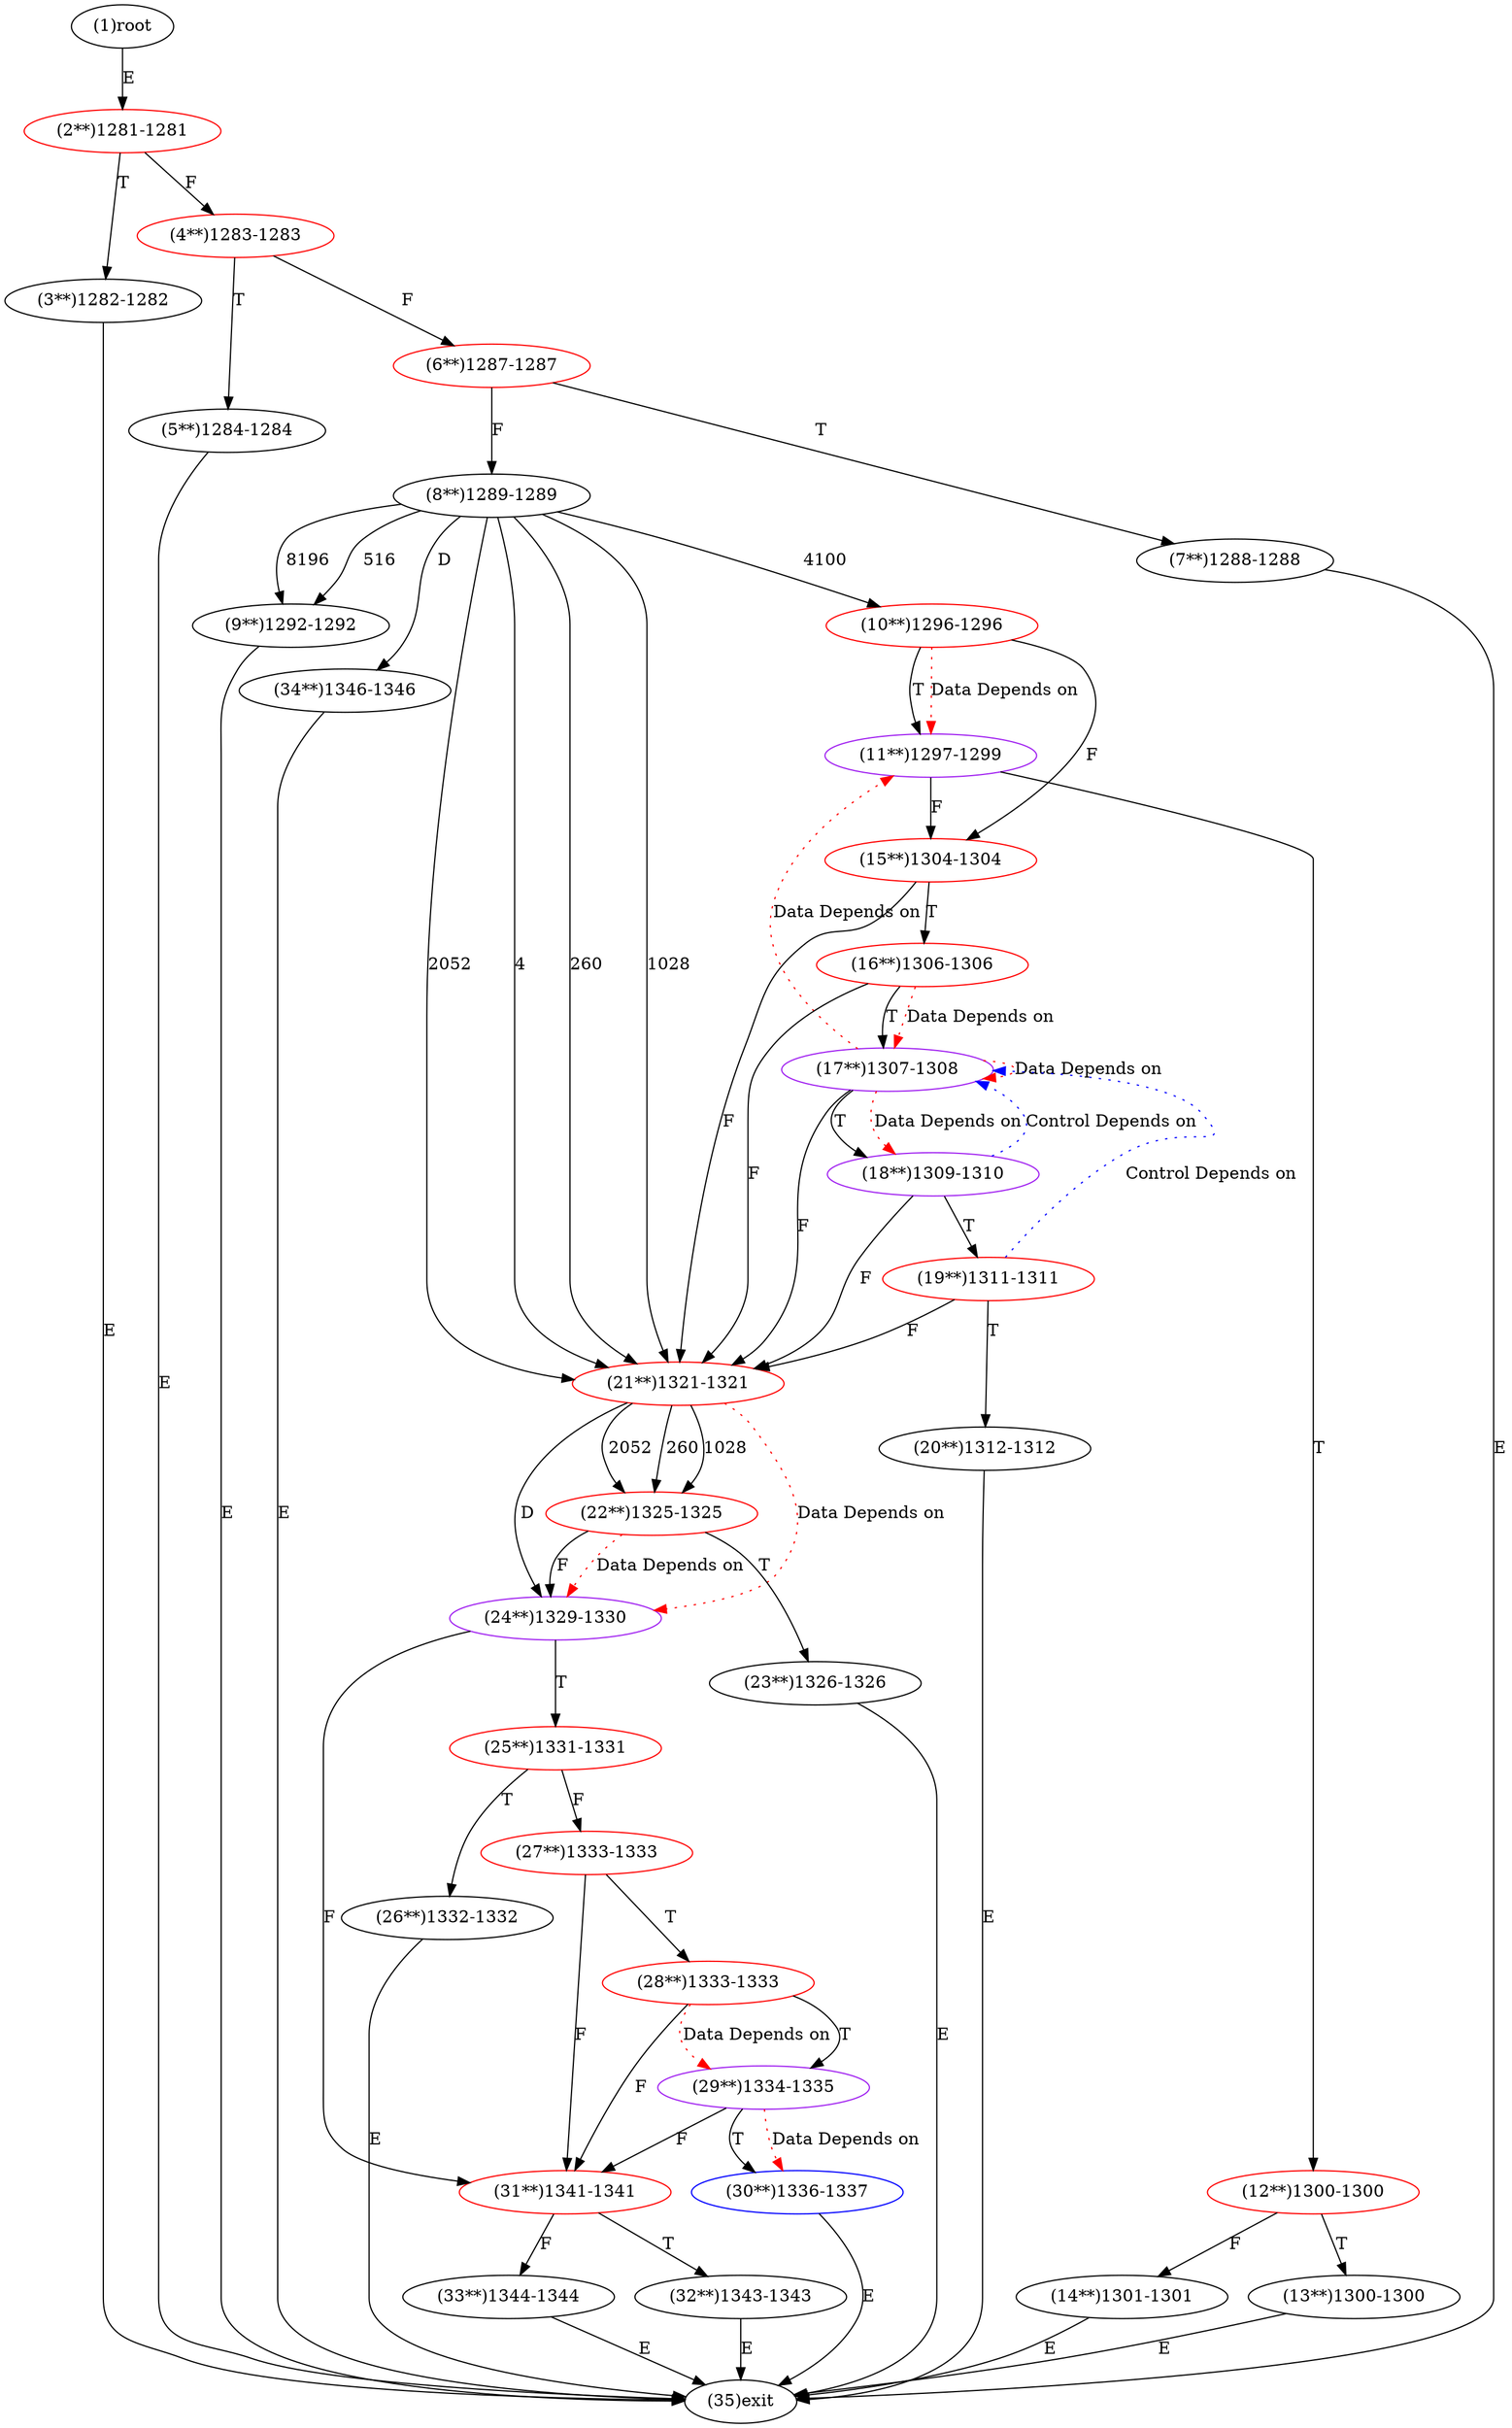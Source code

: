 digraph "" { 
1[ label="(1)root"];
2[ label="(2**)1281-1281",color=red];
3[ label="(3**)1282-1282"];
4[ label="(4**)1283-1283",color=red];
5[ label="(5**)1284-1284"];
6[ label="(6**)1287-1287",color=red];
7[ label="(7**)1288-1288"];
8[ label="(8**)1289-1289"];
9[ label="(9**)1292-1292"];
10[ label="(10**)1296-1296",color=red];
11[ label="(11**)1297-1299",color=purple];
12[ label="(12**)1300-1300",color=red];
13[ label="(13**)1300-1300"];
14[ label="(14**)1301-1301"];
15[ label="(15**)1304-1304",color=red];
17[ label="(17**)1307-1308",color=purple];
16[ label="(16**)1306-1306",color=red];
19[ label="(19**)1311-1311",color=red];
18[ label="(18**)1309-1310",color=purple];
21[ label="(21**)1321-1321",color=red];
20[ label="(20**)1312-1312"];
23[ label="(23**)1326-1326"];
22[ label="(22**)1325-1325",color=red];
25[ label="(25**)1331-1331",color=red];
24[ label="(24**)1329-1330",color=purple];
27[ label="(27**)1333-1333",color=red];
26[ label="(26**)1332-1332"];
29[ label="(29**)1334-1335",color=purple];
28[ label="(28**)1333-1333",color=red];
31[ label="(31**)1341-1341",color=red];
30[ label="(30**)1336-1337",color=blue];
34[ label="(34**)1346-1346"];
35[ label="(35)exit"];
32[ label="(32**)1343-1343"];
33[ label="(33**)1344-1344"];
1->2[ label="E"];
2->4[ label="F"];
2->3[ label="T"];
3->35[ label="E"];
4->6[ label="F"];
4->5[ label="T"];
5->35[ label="E"];
6->8[ label="F"];
6->7[ label="T"];
7->35[ label="E"];
8->21[ label="4"];
8->21[ label="260"];
8->9[ label="516"];
8->21[ label="1028"];
8->21[ label="2052"];
8->10[ label="4100"];
8->9[ label="8196"];
8->34[ label="D"];
9->35[ label="E"];
10->15[ label="F"];
10->11[ label="T"];
11->15[ label="F"];
11->12[ label="T"];
12->14[ label="F"];
12->13[ label="T"];
13->35[ label="E"];
14->35[ label="E"];
15->21[ label="F"];
15->16[ label="T"];
16->21[ label="F"];
16->17[ label="T"];
17->21[ label="F"];
17->18[ label="T"];
18->21[ label="F"];
18->19[ label="T"];
19->21[ label="F"];
19->20[ label="T"];
20->35[ label="E"];
21->22[ label="260"];
21->22[ label="1028"];
21->22[ label="2052"];
21->24[ label="D"];
22->24[ label="F"];
22->23[ label="T"];
23->35[ label="E"];
24->31[ label="F"];
24->25[ label="T"];
25->27[ label="F"];
25->26[ label="T"];
26->35[ label="E"];
27->31[ label="F"];
27->28[ label="T"];
28->31[ label="F"];
28->29[ label="T"];
29->31[ label="F"];
29->30[ label="T"];
30->35[ label="E"];
31->33[ label="F"];
31->32[ label="T"];
32->35[ label="E"];
33->35[ label="E"];
34->35[ label="E"];
10->11[ color="red" label="Data Depends on" style = dotted ];
17->17[ color="red" label="Data Depends on" style = dotted ];
17->18[ color="red" label="Data Depends on" style = dotted ];
17->11[ color="red" label="Data Depends on" style = dotted ];
16->17[ color="red" label="Data Depends on" style = dotted ];
19->17[ color="blue" label="Control Depends on" style = dotted ];
18->17[ color="blue" label="Control Depends on" style = dotted ];
21->24[ color="red" label="Data Depends on" style = dotted ];
22->24[ color="red" label="Data Depends on" style = dotted ];
29->30[ color="red" label="Data Depends on" style = dotted ];
28->29[ color="red" label="Data Depends on" style = dotted ];
}